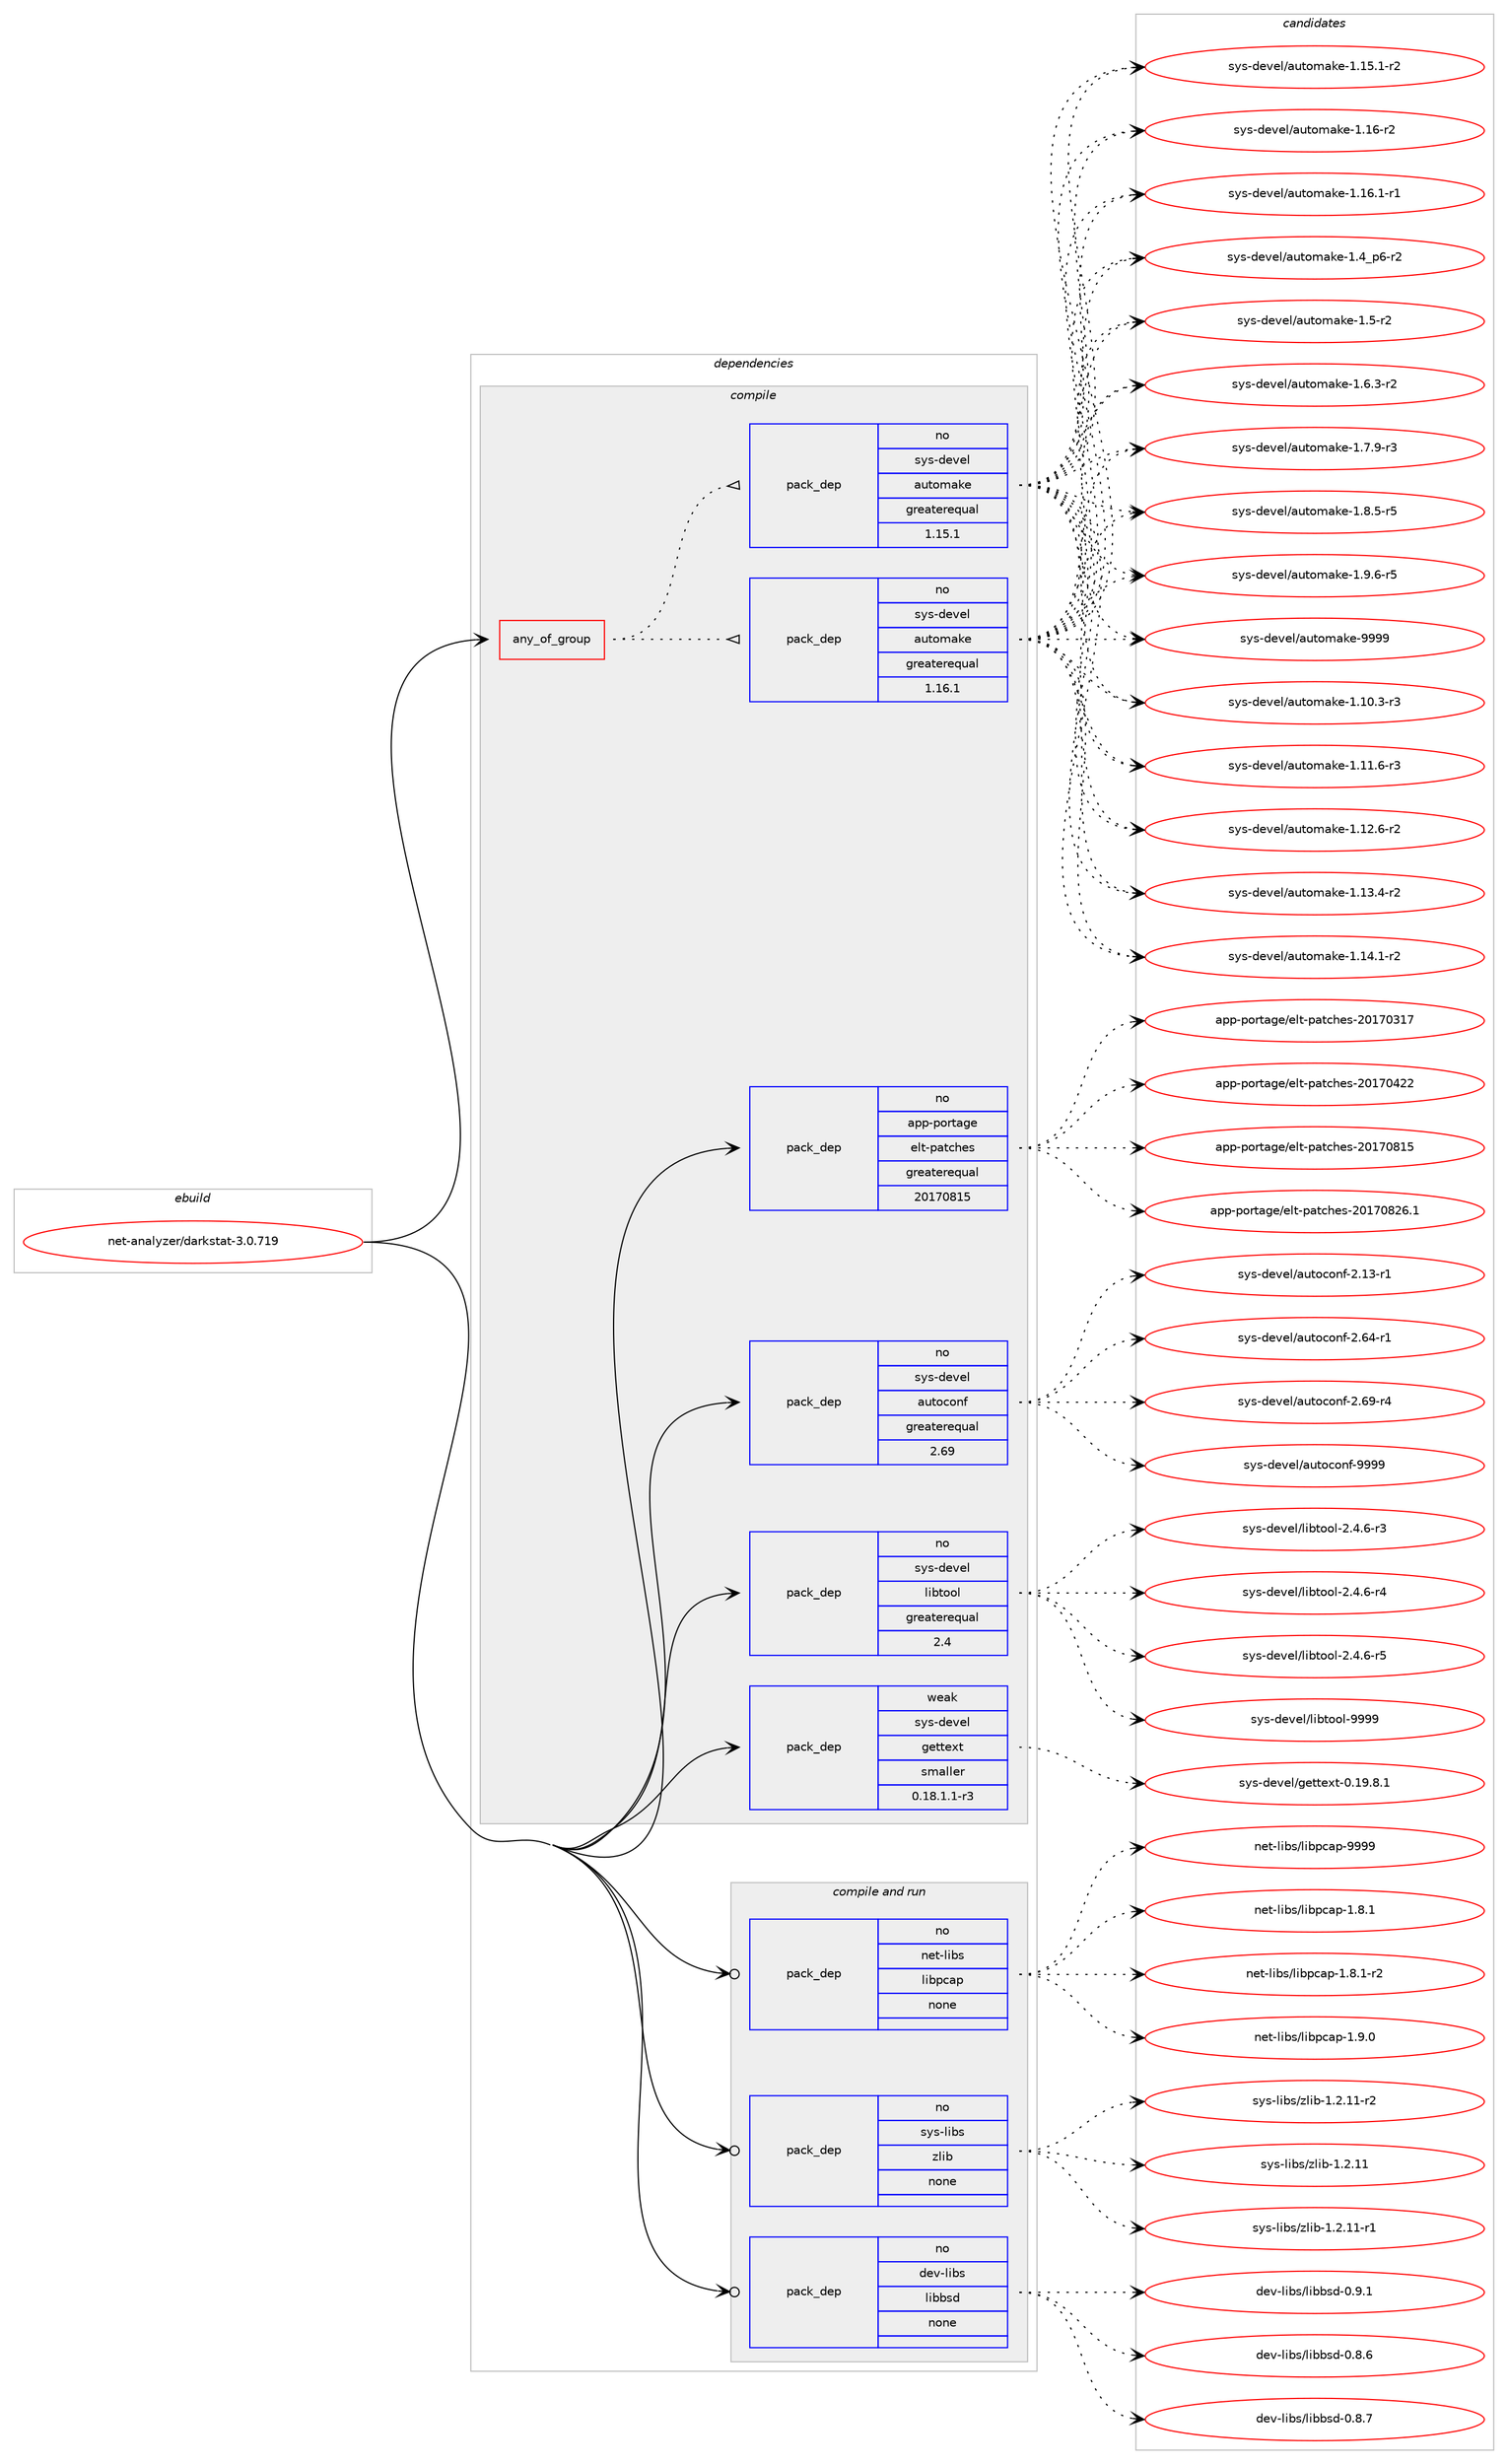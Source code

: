 digraph prolog {

# *************
# Graph options
# *************

newrank=true;
concentrate=true;
compound=true;
graph [rankdir=LR,fontname=Helvetica,fontsize=10,ranksep=1.5];#, ranksep=2.5, nodesep=0.2];
edge  [arrowhead=vee];
node  [fontname=Helvetica,fontsize=10];

# **********
# The ebuild
# **********

subgraph cluster_leftcol {
color=gray;
rank=same;
label=<<i>ebuild</i>>;
id [label="net-analyzer/darkstat-3.0.719", color=red, width=4, href="../net-analyzer/darkstat-3.0.719.svg"];
}

# ****************
# The dependencies
# ****************

subgraph cluster_midcol {
color=gray;
label=<<i>dependencies</i>>;
subgraph cluster_compile {
fillcolor="#eeeeee";
style=filled;
label=<<i>compile</i>>;
subgraph any25743 {
dependency1642243 [label=<<TABLE BORDER="0" CELLBORDER="1" CELLSPACING="0" CELLPADDING="4"><TR><TD CELLPADDING="10">any_of_group</TD></TR></TABLE>>, shape=none, color=red];subgraph pack1174122 {
dependency1642244 [label=<<TABLE BORDER="0" CELLBORDER="1" CELLSPACING="0" CELLPADDING="4" WIDTH="220"><TR><TD ROWSPAN="6" CELLPADDING="30">pack_dep</TD></TR><TR><TD WIDTH="110">no</TD></TR><TR><TD>sys-devel</TD></TR><TR><TD>automake</TD></TR><TR><TD>greaterequal</TD></TR><TR><TD>1.16.1</TD></TR></TABLE>>, shape=none, color=blue];
}
dependency1642243:e -> dependency1642244:w [weight=20,style="dotted",arrowhead="oinv"];
subgraph pack1174123 {
dependency1642245 [label=<<TABLE BORDER="0" CELLBORDER="1" CELLSPACING="0" CELLPADDING="4" WIDTH="220"><TR><TD ROWSPAN="6" CELLPADDING="30">pack_dep</TD></TR><TR><TD WIDTH="110">no</TD></TR><TR><TD>sys-devel</TD></TR><TR><TD>automake</TD></TR><TR><TD>greaterequal</TD></TR><TR><TD>1.15.1</TD></TR></TABLE>>, shape=none, color=blue];
}
dependency1642243:e -> dependency1642245:w [weight=20,style="dotted",arrowhead="oinv"];
}
id:e -> dependency1642243:w [weight=20,style="solid",arrowhead="vee"];
subgraph pack1174124 {
dependency1642246 [label=<<TABLE BORDER="0" CELLBORDER="1" CELLSPACING="0" CELLPADDING="4" WIDTH="220"><TR><TD ROWSPAN="6" CELLPADDING="30">pack_dep</TD></TR><TR><TD WIDTH="110">no</TD></TR><TR><TD>app-portage</TD></TR><TR><TD>elt-patches</TD></TR><TR><TD>greaterequal</TD></TR><TR><TD>20170815</TD></TR></TABLE>>, shape=none, color=blue];
}
id:e -> dependency1642246:w [weight=20,style="solid",arrowhead="vee"];
subgraph pack1174125 {
dependency1642247 [label=<<TABLE BORDER="0" CELLBORDER="1" CELLSPACING="0" CELLPADDING="4" WIDTH="220"><TR><TD ROWSPAN="6" CELLPADDING="30">pack_dep</TD></TR><TR><TD WIDTH="110">no</TD></TR><TR><TD>sys-devel</TD></TR><TR><TD>autoconf</TD></TR><TR><TD>greaterequal</TD></TR><TR><TD>2.69</TD></TR></TABLE>>, shape=none, color=blue];
}
id:e -> dependency1642247:w [weight=20,style="solid",arrowhead="vee"];
subgraph pack1174126 {
dependency1642248 [label=<<TABLE BORDER="0" CELLBORDER="1" CELLSPACING="0" CELLPADDING="4" WIDTH="220"><TR><TD ROWSPAN="6" CELLPADDING="30">pack_dep</TD></TR><TR><TD WIDTH="110">no</TD></TR><TR><TD>sys-devel</TD></TR><TR><TD>libtool</TD></TR><TR><TD>greaterequal</TD></TR><TR><TD>2.4</TD></TR></TABLE>>, shape=none, color=blue];
}
id:e -> dependency1642248:w [weight=20,style="solid",arrowhead="vee"];
subgraph pack1174127 {
dependency1642249 [label=<<TABLE BORDER="0" CELLBORDER="1" CELLSPACING="0" CELLPADDING="4" WIDTH="220"><TR><TD ROWSPAN="6" CELLPADDING="30">pack_dep</TD></TR><TR><TD WIDTH="110">weak</TD></TR><TR><TD>sys-devel</TD></TR><TR><TD>gettext</TD></TR><TR><TD>smaller</TD></TR><TR><TD>0.18.1.1-r3</TD></TR></TABLE>>, shape=none, color=blue];
}
id:e -> dependency1642249:w [weight=20,style="solid",arrowhead="vee"];
}
subgraph cluster_compileandrun {
fillcolor="#eeeeee";
style=filled;
label=<<i>compile and run</i>>;
subgraph pack1174128 {
dependency1642250 [label=<<TABLE BORDER="0" CELLBORDER="1" CELLSPACING="0" CELLPADDING="4" WIDTH="220"><TR><TD ROWSPAN="6" CELLPADDING="30">pack_dep</TD></TR><TR><TD WIDTH="110">no</TD></TR><TR><TD>dev-libs</TD></TR><TR><TD>libbsd</TD></TR><TR><TD>none</TD></TR><TR><TD></TD></TR></TABLE>>, shape=none, color=blue];
}
id:e -> dependency1642250:w [weight=20,style="solid",arrowhead="odotvee"];
subgraph pack1174129 {
dependency1642251 [label=<<TABLE BORDER="0" CELLBORDER="1" CELLSPACING="0" CELLPADDING="4" WIDTH="220"><TR><TD ROWSPAN="6" CELLPADDING="30">pack_dep</TD></TR><TR><TD WIDTH="110">no</TD></TR><TR><TD>net-libs</TD></TR><TR><TD>libpcap</TD></TR><TR><TD>none</TD></TR><TR><TD></TD></TR></TABLE>>, shape=none, color=blue];
}
id:e -> dependency1642251:w [weight=20,style="solid",arrowhead="odotvee"];
subgraph pack1174130 {
dependency1642252 [label=<<TABLE BORDER="0" CELLBORDER="1" CELLSPACING="0" CELLPADDING="4" WIDTH="220"><TR><TD ROWSPAN="6" CELLPADDING="30">pack_dep</TD></TR><TR><TD WIDTH="110">no</TD></TR><TR><TD>sys-libs</TD></TR><TR><TD>zlib</TD></TR><TR><TD>none</TD></TR><TR><TD></TD></TR></TABLE>>, shape=none, color=blue];
}
id:e -> dependency1642252:w [weight=20,style="solid",arrowhead="odotvee"];
}
subgraph cluster_run {
fillcolor="#eeeeee";
style=filled;
label=<<i>run</i>>;
}
}

# **************
# The candidates
# **************

subgraph cluster_choices {
rank=same;
color=gray;
label=<<i>candidates</i>>;

subgraph choice1174122 {
color=black;
nodesep=1;
choice11512111545100101118101108479711711611110997107101454946494846514511451 [label="sys-devel/automake-1.10.3-r3", color=red, width=4,href="../sys-devel/automake-1.10.3-r3.svg"];
choice11512111545100101118101108479711711611110997107101454946494946544511451 [label="sys-devel/automake-1.11.6-r3", color=red, width=4,href="../sys-devel/automake-1.11.6-r3.svg"];
choice11512111545100101118101108479711711611110997107101454946495046544511450 [label="sys-devel/automake-1.12.6-r2", color=red, width=4,href="../sys-devel/automake-1.12.6-r2.svg"];
choice11512111545100101118101108479711711611110997107101454946495146524511450 [label="sys-devel/automake-1.13.4-r2", color=red, width=4,href="../sys-devel/automake-1.13.4-r2.svg"];
choice11512111545100101118101108479711711611110997107101454946495246494511450 [label="sys-devel/automake-1.14.1-r2", color=red, width=4,href="../sys-devel/automake-1.14.1-r2.svg"];
choice11512111545100101118101108479711711611110997107101454946495346494511450 [label="sys-devel/automake-1.15.1-r2", color=red, width=4,href="../sys-devel/automake-1.15.1-r2.svg"];
choice1151211154510010111810110847971171161111099710710145494649544511450 [label="sys-devel/automake-1.16-r2", color=red, width=4,href="../sys-devel/automake-1.16-r2.svg"];
choice11512111545100101118101108479711711611110997107101454946495446494511449 [label="sys-devel/automake-1.16.1-r1", color=red, width=4,href="../sys-devel/automake-1.16.1-r1.svg"];
choice115121115451001011181011084797117116111109971071014549465295112544511450 [label="sys-devel/automake-1.4_p6-r2", color=red, width=4,href="../sys-devel/automake-1.4_p6-r2.svg"];
choice11512111545100101118101108479711711611110997107101454946534511450 [label="sys-devel/automake-1.5-r2", color=red, width=4,href="../sys-devel/automake-1.5-r2.svg"];
choice115121115451001011181011084797117116111109971071014549465446514511450 [label="sys-devel/automake-1.6.3-r2", color=red, width=4,href="../sys-devel/automake-1.6.3-r2.svg"];
choice115121115451001011181011084797117116111109971071014549465546574511451 [label="sys-devel/automake-1.7.9-r3", color=red, width=4,href="../sys-devel/automake-1.7.9-r3.svg"];
choice115121115451001011181011084797117116111109971071014549465646534511453 [label="sys-devel/automake-1.8.5-r5", color=red, width=4,href="../sys-devel/automake-1.8.5-r5.svg"];
choice115121115451001011181011084797117116111109971071014549465746544511453 [label="sys-devel/automake-1.9.6-r5", color=red, width=4,href="../sys-devel/automake-1.9.6-r5.svg"];
choice115121115451001011181011084797117116111109971071014557575757 [label="sys-devel/automake-9999", color=red, width=4,href="../sys-devel/automake-9999.svg"];
dependency1642244:e -> choice11512111545100101118101108479711711611110997107101454946494846514511451:w [style=dotted,weight="100"];
dependency1642244:e -> choice11512111545100101118101108479711711611110997107101454946494946544511451:w [style=dotted,weight="100"];
dependency1642244:e -> choice11512111545100101118101108479711711611110997107101454946495046544511450:w [style=dotted,weight="100"];
dependency1642244:e -> choice11512111545100101118101108479711711611110997107101454946495146524511450:w [style=dotted,weight="100"];
dependency1642244:e -> choice11512111545100101118101108479711711611110997107101454946495246494511450:w [style=dotted,weight="100"];
dependency1642244:e -> choice11512111545100101118101108479711711611110997107101454946495346494511450:w [style=dotted,weight="100"];
dependency1642244:e -> choice1151211154510010111810110847971171161111099710710145494649544511450:w [style=dotted,weight="100"];
dependency1642244:e -> choice11512111545100101118101108479711711611110997107101454946495446494511449:w [style=dotted,weight="100"];
dependency1642244:e -> choice115121115451001011181011084797117116111109971071014549465295112544511450:w [style=dotted,weight="100"];
dependency1642244:e -> choice11512111545100101118101108479711711611110997107101454946534511450:w [style=dotted,weight="100"];
dependency1642244:e -> choice115121115451001011181011084797117116111109971071014549465446514511450:w [style=dotted,weight="100"];
dependency1642244:e -> choice115121115451001011181011084797117116111109971071014549465546574511451:w [style=dotted,weight="100"];
dependency1642244:e -> choice115121115451001011181011084797117116111109971071014549465646534511453:w [style=dotted,weight="100"];
dependency1642244:e -> choice115121115451001011181011084797117116111109971071014549465746544511453:w [style=dotted,weight="100"];
dependency1642244:e -> choice115121115451001011181011084797117116111109971071014557575757:w [style=dotted,weight="100"];
}
subgraph choice1174123 {
color=black;
nodesep=1;
choice11512111545100101118101108479711711611110997107101454946494846514511451 [label="sys-devel/automake-1.10.3-r3", color=red, width=4,href="../sys-devel/automake-1.10.3-r3.svg"];
choice11512111545100101118101108479711711611110997107101454946494946544511451 [label="sys-devel/automake-1.11.6-r3", color=red, width=4,href="../sys-devel/automake-1.11.6-r3.svg"];
choice11512111545100101118101108479711711611110997107101454946495046544511450 [label="sys-devel/automake-1.12.6-r2", color=red, width=4,href="../sys-devel/automake-1.12.6-r2.svg"];
choice11512111545100101118101108479711711611110997107101454946495146524511450 [label="sys-devel/automake-1.13.4-r2", color=red, width=4,href="../sys-devel/automake-1.13.4-r2.svg"];
choice11512111545100101118101108479711711611110997107101454946495246494511450 [label="sys-devel/automake-1.14.1-r2", color=red, width=4,href="../sys-devel/automake-1.14.1-r2.svg"];
choice11512111545100101118101108479711711611110997107101454946495346494511450 [label="sys-devel/automake-1.15.1-r2", color=red, width=4,href="../sys-devel/automake-1.15.1-r2.svg"];
choice1151211154510010111810110847971171161111099710710145494649544511450 [label="sys-devel/automake-1.16-r2", color=red, width=4,href="../sys-devel/automake-1.16-r2.svg"];
choice11512111545100101118101108479711711611110997107101454946495446494511449 [label="sys-devel/automake-1.16.1-r1", color=red, width=4,href="../sys-devel/automake-1.16.1-r1.svg"];
choice115121115451001011181011084797117116111109971071014549465295112544511450 [label="sys-devel/automake-1.4_p6-r2", color=red, width=4,href="../sys-devel/automake-1.4_p6-r2.svg"];
choice11512111545100101118101108479711711611110997107101454946534511450 [label="sys-devel/automake-1.5-r2", color=red, width=4,href="../sys-devel/automake-1.5-r2.svg"];
choice115121115451001011181011084797117116111109971071014549465446514511450 [label="sys-devel/automake-1.6.3-r2", color=red, width=4,href="../sys-devel/automake-1.6.3-r2.svg"];
choice115121115451001011181011084797117116111109971071014549465546574511451 [label="sys-devel/automake-1.7.9-r3", color=red, width=4,href="../sys-devel/automake-1.7.9-r3.svg"];
choice115121115451001011181011084797117116111109971071014549465646534511453 [label="sys-devel/automake-1.8.5-r5", color=red, width=4,href="../sys-devel/automake-1.8.5-r5.svg"];
choice115121115451001011181011084797117116111109971071014549465746544511453 [label="sys-devel/automake-1.9.6-r5", color=red, width=4,href="../sys-devel/automake-1.9.6-r5.svg"];
choice115121115451001011181011084797117116111109971071014557575757 [label="sys-devel/automake-9999", color=red, width=4,href="../sys-devel/automake-9999.svg"];
dependency1642245:e -> choice11512111545100101118101108479711711611110997107101454946494846514511451:w [style=dotted,weight="100"];
dependency1642245:e -> choice11512111545100101118101108479711711611110997107101454946494946544511451:w [style=dotted,weight="100"];
dependency1642245:e -> choice11512111545100101118101108479711711611110997107101454946495046544511450:w [style=dotted,weight="100"];
dependency1642245:e -> choice11512111545100101118101108479711711611110997107101454946495146524511450:w [style=dotted,weight="100"];
dependency1642245:e -> choice11512111545100101118101108479711711611110997107101454946495246494511450:w [style=dotted,weight="100"];
dependency1642245:e -> choice11512111545100101118101108479711711611110997107101454946495346494511450:w [style=dotted,weight="100"];
dependency1642245:e -> choice1151211154510010111810110847971171161111099710710145494649544511450:w [style=dotted,weight="100"];
dependency1642245:e -> choice11512111545100101118101108479711711611110997107101454946495446494511449:w [style=dotted,weight="100"];
dependency1642245:e -> choice115121115451001011181011084797117116111109971071014549465295112544511450:w [style=dotted,weight="100"];
dependency1642245:e -> choice11512111545100101118101108479711711611110997107101454946534511450:w [style=dotted,weight="100"];
dependency1642245:e -> choice115121115451001011181011084797117116111109971071014549465446514511450:w [style=dotted,weight="100"];
dependency1642245:e -> choice115121115451001011181011084797117116111109971071014549465546574511451:w [style=dotted,weight="100"];
dependency1642245:e -> choice115121115451001011181011084797117116111109971071014549465646534511453:w [style=dotted,weight="100"];
dependency1642245:e -> choice115121115451001011181011084797117116111109971071014549465746544511453:w [style=dotted,weight="100"];
dependency1642245:e -> choice115121115451001011181011084797117116111109971071014557575757:w [style=dotted,weight="100"];
}
subgraph choice1174124 {
color=black;
nodesep=1;
choice97112112451121111141169710310147101108116451129711699104101115455048495548514955 [label="app-portage/elt-patches-20170317", color=red, width=4,href="../app-portage/elt-patches-20170317.svg"];
choice97112112451121111141169710310147101108116451129711699104101115455048495548525050 [label="app-portage/elt-patches-20170422", color=red, width=4,href="../app-portage/elt-patches-20170422.svg"];
choice97112112451121111141169710310147101108116451129711699104101115455048495548564953 [label="app-portage/elt-patches-20170815", color=red, width=4,href="../app-portage/elt-patches-20170815.svg"];
choice971121124511211111411697103101471011081164511297116991041011154550484955485650544649 [label="app-portage/elt-patches-20170826.1", color=red, width=4,href="../app-portage/elt-patches-20170826.1.svg"];
dependency1642246:e -> choice97112112451121111141169710310147101108116451129711699104101115455048495548514955:w [style=dotted,weight="100"];
dependency1642246:e -> choice97112112451121111141169710310147101108116451129711699104101115455048495548525050:w [style=dotted,weight="100"];
dependency1642246:e -> choice97112112451121111141169710310147101108116451129711699104101115455048495548564953:w [style=dotted,weight="100"];
dependency1642246:e -> choice971121124511211111411697103101471011081164511297116991041011154550484955485650544649:w [style=dotted,weight="100"];
}
subgraph choice1174125 {
color=black;
nodesep=1;
choice1151211154510010111810110847971171161119911111010245504649514511449 [label="sys-devel/autoconf-2.13-r1", color=red, width=4,href="../sys-devel/autoconf-2.13-r1.svg"];
choice1151211154510010111810110847971171161119911111010245504654524511449 [label="sys-devel/autoconf-2.64-r1", color=red, width=4,href="../sys-devel/autoconf-2.64-r1.svg"];
choice1151211154510010111810110847971171161119911111010245504654574511452 [label="sys-devel/autoconf-2.69-r4", color=red, width=4,href="../sys-devel/autoconf-2.69-r4.svg"];
choice115121115451001011181011084797117116111991111101024557575757 [label="sys-devel/autoconf-9999", color=red, width=4,href="../sys-devel/autoconf-9999.svg"];
dependency1642247:e -> choice1151211154510010111810110847971171161119911111010245504649514511449:w [style=dotted,weight="100"];
dependency1642247:e -> choice1151211154510010111810110847971171161119911111010245504654524511449:w [style=dotted,weight="100"];
dependency1642247:e -> choice1151211154510010111810110847971171161119911111010245504654574511452:w [style=dotted,weight="100"];
dependency1642247:e -> choice115121115451001011181011084797117116111991111101024557575757:w [style=dotted,weight="100"];
}
subgraph choice1174126 {
color=black;
nodesep=1;
choice1151211154510010111810110847108105981161111111084550465246544511451 [label="sys-devel/libtool-2.4.6-r3", color=red, width=4,href="../sys-devel/libtool-2.4.6-r3.svg"];
choice1151211154510010111810110847108105981161111111084550465246544511452 [label="sys-devel/libtool-2.4.6-r4", color=red, width=4,href="../sys-devel/libtool-2.4.6-r4.svg"];
choice1151211154510010111810110847108105981161111111084550465246544511453 [label="sys-devel/libtool-2.4.6-r5", color=red, width=4,href="../sys-devel/libtool-2.4.6-r5.svg"];
choice1151211154510010111810110847108105981161111111084557575757 [label="sys-devel/libtool-9999", color=red, width=4,href="../sys-devel/libtool-9999.svg"];
dependency1642248:e -> choice1151211154510010111810110847108105981161111111084550465246544511451:w [style=dotted,weight="100"];
dependency1642248:e -> choice1151211154510010111810110847108105981161111111084550465246544511452:w [style=dotted,weight="100"];
dependency1642248:e -> choice1151211154510010111810110847108105981161111111084550465246544511453:w [style=dotted,weight="100"];
dependency1642248:e -> choice1151211154510010111810110847108105981161111111084557575757:w [style=dotted,weight="100"];
}
subgraph choice1174127 {
color=black;
nodesep=1;
choice1151211154510010111810110847103101116116101120116454846495746564649 [label="sys-devel/gettext-0.19.8.1", color=red, width=4,href="../sys-devel/gettext-0.19.8.1.svg"];
dependency1642249:e -> choice1151211154510010111810110847103101116116101120116454846495746564649:w [style=dotted,weight="100"];
}
subgraph choice1174128 {
color=black;
nodesep=1;
choice1001011184510810598115471081059898115100454846564654 [label="dev-libs/libbsd-0.8.6", color=red, width=4,href="../dev-libs/libbsd-0.8.6.svg"];
choice1001011184510810598115471081059898115100454846564655 [label="dev-libs/libbsd-0.8.7", color=red, width=4,href="../dev-libs/libbsd-0.8.7.svg"];
choice1001011184510810598115471081059898115100454846574649 [label="dev-libs/libbsd-0.9.1", color=red, width=4,href="../dev-libs/libbsd-0.9.1.svg"];
dependency1642250:e -> choice1001011184510810598115471081059898115100454846564654:w [style=dotted,weight="100"];
dependency1642250:e -> choice1001011184510810598115471081059898115100454846564655:w [style=dotted,weight="100"];
dependency1642250:e -> choice1001011184510810598115471081059898115100454846574649:w [style=dotted,weight="100"];
}
subgraph choice1174129 {
color=black;
nodesep=1;
choice110101116451081059811547108105981129997112454946564649 [label="net-libs/libpcap-1.8.1", color=red, width=4,href="../net-libs/libpcap-1.8.1.svg"];
choice1101011164510810598115471081059811299971124549465646494511450 [label="net-libs/libpcap-1.8.1-r2", color=red, width=4,href="../net-libs/libpcap-1.8.1-r2.svg"];
choice110101116451081059811547108105981129997112454946574648 [label="net-libs/libpcap-1.9.0", color=red, width=4,href="../net-libs/libpcap-1.9.0.svg"];
choice1101011164510810598115471081059811299971124557575757 [label="net-libs/libpcap-9999", color=red, width=4,href="../net-libs/libpcap-9999.svg"];
dependency1642251:e -> choice110101116451081059811547108105981129997112454946564649:w [style=dotted,weight="100"];
dependency1642251:e -> choice1101011164510810598115471081059811299971124549465646494511450:w [style=dotted,weight="100"];
dependency1642251:e -> choice110101116451081059811547108105981129997112454946574648:w [style=dotted,weight="100"];
dependency1642251:e -> choice1101011164510810598115471081059811299971124557575757:w [style=dotted,weight="100"];
}
subgraph choice1174130 {
color=black;
nodesep=1;
choice1151211154510810598115471221081059845494650464949 [label="sys-libs/zlib-1.2.11", color=red, width=4,href="../sys-libs/zlib-1.2.11.svg"];
choice11512111545108105981154712210810598454946504649494511449 [label="sys-libs/zlib-1.2.11-r1", color=red, width=4,href="../sys-libs/zlib-1.2.11-r1.svg"];
choice11512111545108105981154712210810598454946504649494511450 [label="sys-libs/zlib-1.2.11-r2", color=red, width=4,href="../sys-libs/zlib-1.2.11-r2.svg"];
dependency1642252:e -> choice1151211154510810598115471221081059845494650464949:w [style=dotted,weight="100"];
dependency1642252:e -> choice11512111545108105981154712210810598454946504649494511449:w [style=dotted,weight="100"];
dependency1642252:e -> choice11512111545108105981154712210810598454946504649494511450:w [style=dotted,weight="100"];
}
}

}
